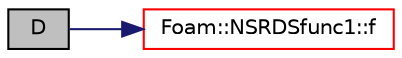digraph "D"
{
  bgcolor="transparent";
  edge [fontname="Helvetica",fontsize="10",labelfontname="Helvetica",labelfontsize="10"];
  node [fontname="Helvetica",fontsize="10",shape=record];
  rankdir="LR";
  Node1 [label="D",height=0.2,width=0.4,color="black", fillcolor="grey75", style="filled", fontcolor="black"];
  Node1 -> Node2 [color="midnightblue",fontsize="10",style="solid",fontname="Helvetica"];
  Node2 [label="Foam::NSRDSfunc1::f",height=0.2,width=0.4,color="red",URL="$a01665.html#a4ab62338f8530b8dc7efbf7c744c4d53",tooltip="Evaluate the function and return the result. "];
}
